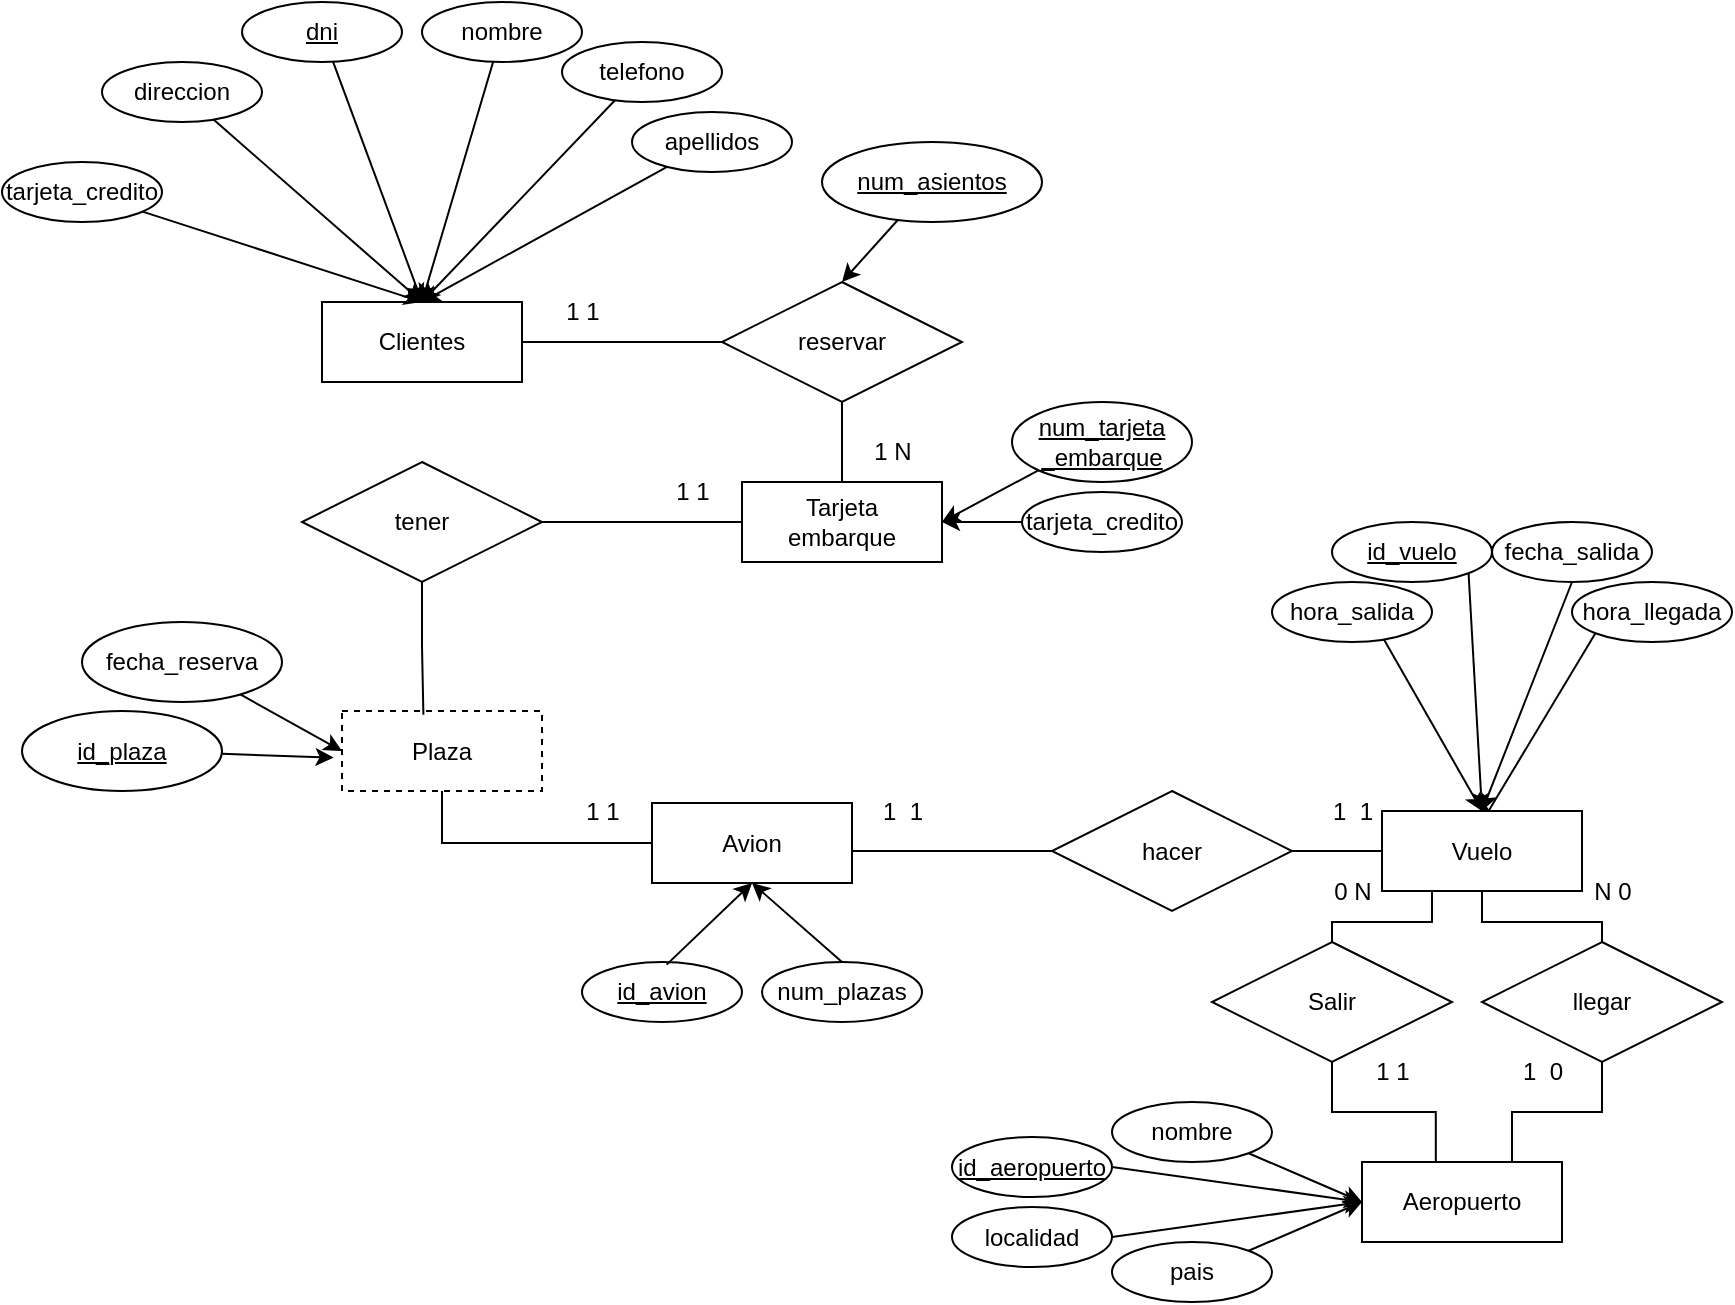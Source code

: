 <mxfile version="22.0.4" type="github">
  <diagram id="R2lEEEUBdFMjLlhIrx00" name="Page-1">
    <mxGraphModel dx="2188" dy="730" grid="1" gridSize="10" guides="1" tooltips="1" connect="1" arrows="1" fold="1" page="1" pageScale="1" pageWidth="850" pageHeight="1100" math="0" shadow="0" extFonts="Permanent Marker^https://fonts.googleapis.com/css?family=Permanent+Marker">
      <root>
        <mxCell id="0" />
        <mxCell id="1" parent="0" />
        <mxCell id="2jiFzWGauxY_XOc7GJdC-2" value="Clientes" style="whiteSpace=wrap;html=1;align=center;" parent="1" vertex="1">
          <mxGeometry x="100" y="240" width="100" height="40" as="geometry" />
        </mxCell>
        <mxCell id="2jiFzWGauxY_XOc7GJdC-4" value="Tarjeta &lt;br&gt;embarque" style="whiteSpace=wrap;html=1;align=center;" parent="1" vertex="1">
          <mxGeometry x="310" y="330" width="100" height="40" as="geometry" />
        </mxCell>
        <mxCell id="2jiFzWGauxY_XOc7GJdC-5" value="Aeropuerto" style="whiteSpace=wrap;html=1;align=center;" parent="1" vertex="1">
          <mxGeometry x="620" y="670" width="100" height="40" as="geometry" />
        </mxCell>
        <mxCell id="2jiFzWGauxY_XOc7GJdC-6" value="Avion" style="whiteSpace=wrap;html=1;align=center;" parent="1" vertex="1">
          <mxGeometry x="265" y="490.5" width="100" height="40" as="geometry" />
        </mxCell>
        <mxCell id="qRf_m3_fmnxYI7FiQeoy-19" style="edgeStyle=orthogonalEdgeStyle;rounded=0;orthogonalLoop=1;jettySize=auto;html=1;exitX=0.5;exitY=1;exitDx=0;exitDy=0;entryX=0;entryY=0.5;entryDx=0;entryDy=0;startArrow=none;startFill=0;endArrow=none;endFill=0;" parent="1" source="2jiFzWGauxY_XOc7GJdC-7" target="2jiFzWGauxY_XOc7GJdC-6" edge="1">
          <mxGeometry relative="1" as="geometry" />
        </mxCell>
        <mxCell id="2jiFzWGauxY_XOc7GJdC-7" value="Plaza" style="whiteSpace=wrap;html=1;align=center;dashed=1;" parent="1" vertex="1">
          <mxGeometry x="110" y="444.5" width="100" height="40" as="geometry" />
        </mxCell>
        <mxCell id="lYEexqLNSPWDxcUZi8AM-1" style="rounded=0;orthogonalLoop=1;jettySize=auto;html=1;entryX=0.5;entryY=0;entryDx=0;entryDy=0;" parent="1" source="2jiFzWGauxY_XOc7GJdC-8" target="2jiFzWGauxY_XOc7GJdC-2" edge="1">
          <mxGeometry relative="1" as="geometry" />
        </mxCell>
        <mxCell id="2jiFzWGauxY_XOc7GJdC-8" value="dni" style="ellipse;whiteSpace=wrap;html=1;align=center;fontStyle=4" parent="1" vertex="1">
          <mxGeometry x="60" y="90" width="80" height="30" as="geometry" />
        </mxCell>
        <mxCell id="lYEexqLNSPWDxcUZi8AM-3" style="rounded=0;orthogonalLoop=1;jettySize=auto;html=1;entryX=0.5;entryY=0;entryDx=0;entryDy=0;" parent="1" source="2jiFzWGauxY_XOc7GJdC-9" target="2jiFzWGauxY_XOc7GJdC-2" edge="1">
          <mxGeometry relative="1" as="geometry" />
        </mxCell>
        <mxCell id="2jiFzWGauxY_XOc7GJdC-9" value="nombre" style="ellipse;whiteSpace=wrap;html=1;align=center;" parent="1" vertex="1">
          <mxGeometry x="150" y="90" width="80" height="30" as="geometry" />
        </mxCell>
        <mxCell id="lYEexqLNSPWDxcUZi8AM-5" style="rounded=0;orthogonalLoop=1;jettySize=auto;html=1;entryX=0.5;entryY=0;entryDx=0;entryDy=0;" parent="1" source="2jiFzWGauxY_XOc7GJdC-11" target="2jiFzWGauxY_XOc7GJdC-2" edge="1">
          <mxGeometry relative="1" as="geometry" />
        </mxCell>
        <mxCell id="2jiFzWGauxY_XOc7GJdC-11" value="apellidos" style="ellipse;whiteSpace=wrap;html=1;align=center;" parent="1" vertex="1">
          <mxGeometry x="255" y="145" width="80" height="30" as="geometry" />
        </mxCell>
        <mxCell id="lYEexqLNSPWDxcUZi8AM-2" style="rounded=0;orthogonalLoop=1;jettySize=auto;html=1;entryX=0.5;entryY=0;entryDx=0;entryDy=0;" parent="1" source="2jiFzWGauxY_XOc7GJdC-12" target="2jiFzWGauxY_XOc7GJdC-2" edge="1">
          <mxGeometry relative="1" as="geometry" />
        </mxCell>
        <mxCell id="2jiFzWGauxY_XOc7GJdC-12" value="direccion" style="ellipse;whiteSpace=wrap;html=1;align=center;" parent="1" vertex="1">
          <mxGeometry x="-10" y="120" width="80" height="30" as="geometry" />
        </mxCell>
        <mxCell id="lYEexqLNSPWDxcUZi8AM-4" style="rounded=0;orthogonalLoop=1;jettySize=auto;html=1;entryX=0.5;entryY=0;entryDx=0;entryDy=0;" parent="1" source="2jiFzWGauxY_XOc7GJdC-13" target="2jiFzWGauxY_XOc7GJdC-2" edge="1">
          <mxGeometry relative="1" as="geometry" />
        </mxCell>
        <mxCell id="2jiFzWGauxY_XOc7GJdC-13" value="telefono" style="ellipse;whiteSpace=wrap;html=1;align=center;" parent="1" vertex="1">
          <mxGeometry x="220" y="110" width="80" height="30" as="geometry" />
        </mxCell>
        <mxCell id="lYEexqLNSPWDxcUZi8AM-6" style="rounded=0;orthogonalLoop=1;jettySize=auto;html=1;entryX=0.5;entryY=0;entryDx=0;entryDy=0;" parent="1" source="2jiFzWGauxY_XOc7GJdC-14" target="2jiFzWGauxY_XOc7GJdC-2" edge="1">
          <mxGeometry relative="1" as="geometry" />
        </mxCell>
        <mxCell id="2jiFzWGauxY_XOc7GJdC-14" value="tarjeta_credito" style="ellipse;whiteSpace=wrap;html=1;align=center;" parent="1" vertex="1">
          <mxGeometry x="-60" y="170" width="80" height="30" as="geometry" />
        </mxCell>
        <mxCell id="lYEexqLNSPWDxcUZi8AM-8" style="rounded=0;orthogonalLoop=1;jettySize=auto;html=1;entryX=0.5;entryY=0;entryDx=0;entryDy=0;" parent="1" source="2jiFzWGauxY_XOc7GJdC-15" target="lYEexqLNSPWDxcUZi8AM-7" edge="1">
          <mxGeometry relative="1" as="geometry" />
        </mxCell>
        <mxCell id="2jiFzWGauxY_XOc7GJdC-15" value="num_asientos" style="ellipse;whiteSpace=wrap;html=1;align=center;fontStyle=4" parent="1" vertex="1">
          <mxGeometry x="350" y="160" width="110" height="40" as="geometry" />
        </mxCell>
        <mxCell id="lYEexqLNSPWDxcUZi8AM-9" style="rounded=0;orthogonalLoop=1;jettySize=auto;html=1;entryX=0;entryY=0.5;entryDx=0;entryDy=0;" parent="1" source="2jiFzWGauxY_XOc7GJdC-16" target="2jiFzWGauxY_XOc7GJdC-7" edge="1">
          <mxGeometry relative="1" as="geometry" />
        </mxCell>
        <mxCell id="2jiFzWGauxY_XOc7GJdC-16" value="fecha_reserva" style="ellipse;whiteSpace=wrap;html=1;align=center;" parent="1" vertex="1">
          <mxGeometry x="-20" y="400" width="100" height="40" as="geometry" />
        </mxCell>
        <mxCell id="qRf_m3_fmnxYI7FiQeoy-16" style="rounded=0;orthogonalLoop=1;jettySize=auto;html=1;exitX=0;exitY=1;exitDx=0;exitDy=0;entryX=1;entryY=0.5;entryDx=0;entryDy=0;" parent="1" source="2jiFzWGauxY_XOc7GJdC-17" target="2jiFzWGauxY_XOc7GJdC-4" edge="1">
          <mxGeometry relative="1" as="geometry" />
        </mxCell>
        <mxCell id="2jiFzWGauxY_XOc7GJdC-17" value="num_tarjeta&lt;br&gt;_embarque" style="ellipse;whiteSpace=wrap;html=1;align=center;fontStyle=4" parent="1" vertex="1">
          <mxGeometry x="445" y="290" width="90" height="40" as="geometry" />
        </mxCell>
        <mxCell id="qRf_m3_fmnxYI7FiQeoy-17" style="rounded=0;orthogonalLoop=1;jettySize=auto;html=1;exitX=0;exitY=0.5;exitDx=0;exitDy=0;entryX=1;entryY=0.5;entryDx=0;entryDy=0;" parent="1" source="2jiFzWGauxY_XOc7GJdC-20" target="2jiFzWGauxY_XOc7GJdC-4" edge="1">
          <mxGeometry relative="1" as="geometry" />
        </mxCell>
        <mxCell id="2jiFzWGauxY_XOc7GJdC-20" value="tarjeta_credito" style="ellipse;whiteSpace=wrap;html=1;align=center;" parent="1" vertex="1">
          <mxGeometry x="450" y="335" width="80" height="30" as="geometry" />
        </mxCell>
        <mxCell id="2jiFzWGauxY_XOc7GJdC-21" value="id_avion&lt;br&gt;" style="ellipse;whiteSpace=wrap;html=1;align=center;fontStyle=4" parent="1" vertex="1">
          <mxGeometry x="230" y="570" width="80" height="30" as="geometry" />
        </mxCell>
        <mxCell id="qRf_m3_fmnxYI7FiQeoy-21" style="rounded=0;orthogonalLoop=1;jettySize=auto;html=1;exitX=0.5;exitY=0;exitDx=0;exitDy=0;entryX=0.5;entryY=1;entryDx=0;entryDy=0;" parent="1" source="2jiFzWGauxY_XOc7GJdC-22" target="2jiFzWGauxY_XOc7GJdC-6" edge="1">
          <mxGeometry relative="1" as="geometry" />
        </mxCell>
        <mxCell id="2jiFzWGauxY_XOc7GJdC-22" value="num_plazas" style="ellipse;whiteSpace=wrap;html=1;align=center;" parent="1" vertex="1">
          <mxGeometry x="320" y="570" width="80" height="30" as="geometry" />
        </mxCell>
        <mxCell id="qRf_m3_fmnxYI7FiQeoy-32" style="rounded=0;orthogonalLoop=1;jettySize=auto;html=1;exitX=1;exitY=0.5;exitDx=0;exitDy=0;entryX=0;entryY=0.5;entryDx=0;entryDy=0;" parent="1" source="2jiFzWGauxY_XOc7GJdC-23" target="2jiFzWGauxY_XOc7GJdC-5" edge="1">
          <mxGeometry relative="1" as="geometry" />
        </mxCell>
        <mxCell id="2jiFzWGauxY_XOc7GJdC-23" value="localidad" style="ellipse;whiteSpace=wrap;html=1;align=center;fontStyle=0" parent="1" vertex="1">
          <mxGeometry x="415" y="692.5" width="80" height="30" as="geometry" />
        </mxCell>
        <mxCell id="2jiFzWGauxY_XOc7GJdC-24" value="pais" style="ellipse;whiteSpace=wrap;html=1;align=center;" parent="1" vertex="1">
          <mxGeometry x="495" y="710" width="80" height="30" as="geometry" />
        </mxCell>
        <mxCell id="qRf_m3_fmnxYI7FiQeoy-29" style="rounded=0;orthogonalLoop=1;jettySize=auto;html=1;exitX=1;exitY=0.5;exitDx=0;exitDy=0;entryX=0;entryY=0.5;entryDx=0;entryDy=0;" parent="1" source="2jiFzWGauxY_XOc7GJdC-25" target="2jiFzWGauxY_XOc7GJdC-5" edge="1">
          <mxGeometry relative="1" as="geometry" />
        </mxCell>
        <mxCell id="2jiFzWGauxY_XOc7GJdC-25" value="id_aeropuerto" style="ellipse;whiteSpace=wrap;html=1;align=center;fontStyle=4" parent="1" vertex="1">
          <mxGeometry x="415" y="657.5" width="80" height="30" as="geometry" />
        </mxCell>
        <mxCell id="qRf_m3_fmnxYI7FiQeoy-30" style="rounded=0;orthogonalLoop=1;jettySize=auto;html=1;exitX=1;exitY=1;exitDx=0;exitDy=0;" parent="1" source="2jiFzWGauxY_XOc7GJdC-26" edge="1">
          <mxGeometry relative="1" as="geometry">
            <mxPoint x="620" y="690" as="targetPoint" />
          </mxGeometry>
        </mxCell>
        <mxCell id="2jiFzWGauxY_XOc7GJdC-26" value="nombre" style="ellipse;whiteSpace=wrap;html=1;align=center;" parent="1" vertex="1">
          <mxGeometry x="495" y="640" width="80" height="30" as="geometry" />
        </mxCell>
        <mxCell id="qRf_m3_fmnxYI7FiQeoy-26" style="rounded=0;orthogonalLoop=1;jettySize=auto;html=1;exitX=0.698;exitY=0.952;exitDx=0;exitDy=0;exitPerimeter=0;entryX=0.5;entryY=0;entryDx=0;entryDy=0;" parent="1" source="2jiFzWGauxY_XOc7GJdC-27" target="qRf_m3_fmnxYI7FiQeoy-7" edge="1">
          <mxGeometry relative="1" as="geometry" />
        </mxCell>
        <mxCell id="2jiFzWGauxY_XOc7GJdC-27" value="hora_salida" style="ellipse;whiteSpace=wrap;html=1;align=center;fontStyle=0" parent="1" vertex="1">
          <mxGeometry x="575" y="380" width="80" height="30" as="geometry" />
        </mxCell>
        <mxCell id="qRf_m3_fmnxYI7FiQeoy-23" style="rounded=0;orthogonalLoop=1;jettySize=auto;html=1;exitX=0;exitY=1;exitDx=0;exitDy=0;" parent="1" source="2jiFzWGauxY_XOc7GJdC-28" edge="1">
          <mxGeometry relative="1" as="geometry">
            <mxPoint x="680" y="500" as="targetPoint" />
          </mxGeometry>
        </mxCell>
        <mxCell id="2jiFzWGauxY_XOc7GJdC-28" value="hora_llegada" style="ellipse;whiteSpace=wrap;html=1;align=center;" parent="1" vertex="1">
          <mxGeometry x="725" y="380" width="80" height="30" as="geometry" />
        </mxCell>
        <mxCell id="qRf_m3_fmnxYI7FiQeoy-25" style="rounded=0;orthogonalLoop=1;jettySize=auto;html=1;exitX=1;exitY=1;exitDx=0;exitDy=0;entryX=0.5;entryY=0;entryDx=0;entryDy=0;" parent="1" source="2jiFzWGauxY_XOc7GJdC-29" target="qRf_m3_fmnxYI7FiQeoy-7" edge="1">
          <mxGeometry relative="1" as="geometry" />
        </mxCell>
        <mxCell id="2jiFzWGauxY_XOc7GJdC-29" value="id_vuelo" style="ellipse;whiteSpace=wrap;html=1;align=center;fontStyle=4" parent="1" vertex="1">
          <mxGeometry x="605" y="350" width="80" height="30" as="geometry" />
        </mxCell>
        <mxCell id="qRf_m3_fmnxYI7FiQeoy-22" style="rounded=0;orthogonalLoop=1;jettySize=auto;html=1;exitX=0.5;exitY=1;exitDx=0;exitDy=0;entryX=0.5;entryY=0;entryDx=0;entryDy=0;" parent="1" source="2jiFzWGauxY_XOc7GJdC-30" target="qRf_m3_fmnxYI7FiQeoy-7" edge="1">
          <mxGeometry relative="1" as="geometry" />
        </mxCell>
        <mxCell id="2jiFzWGauxY_XOc7GJdC-30" value="fecha_salida" style="ellipse;whiteSpace=wrap;html=1;align=center;" parent="1" vertex="1">
          <mxGeometry x="685" y="350" width="80" height="30" as="geometry" />
        </mxCell>
        <mxCell id="lYEexqLNSPWDxcUZi8AM-10" style="edgeStyle=orthogonalEdgeStyle;rounded=0;orthogonalLoop=1;jettySize=auto;html=1;entryX=1;entryY=0.5;entryDx=0;entryDy=0;startArrow=none;startFill=0;endArrow=none;endFill=0;" parent="1" source="lYEexqLNSPWDxcUZi8AM-7" target="2jiFzWGauxY_XOc7GJdC-2" edge="1">
          <mxGeometry relative="1" as="geometry" />
        </mxCell>
        <mxCell id="lYEexqLNSPWDxcUZi8AM-11" style="edgeStyle=orthogonalEdgeStyle;rounded=0;orthogonalLoop=1;jettySize=auto;html=1;entryX=0.5;entryY=0;entryDx=0;entryDy=0;startArrow=none;startFill=0;endArrow=none;endFill=0;" parent="1" source="lYEexqLNSPWDxcUZi8AM-7" target="2jiFzWGauxY_XOc7GJdC-4" edge="1">
          <mxGeometry relative="1" as="geometry" />
        </mxCell>
        <mxCell id="lYEexqLNSPWDxcUZi8AM-7" value="reservar" style="shape=rhombus;perimeter=rhombusPerimeter;whiteSpace=wrap;html=1;align=center;" parent="1" vertex="1">
          <mxGeometry x="300" y="230" width="120" height="60" as="geometry" />
        </mxCell>
        <mxCell id="qRf_m3_fmnxYI7FiQeoy-9" style="edgeStyle=orthogonalEdgeStyle;rounded=0;orthogonalLoop=1;jettySize=auto;html=1;entryX=0;entryY=0.5;entryDx=0;entryDy=0;startArrow=none;startFill=0;endArrow=none;endFill=0;" parent="1" source="lYEexqLNSPWDxcUZi8AM-14" target="qRf_m3_fmnxYI7FiQeoy-7" edge="1">
          <mxGeometry relative="1" as="geometry" />
        </mxCell>
        <mxCell id="lYEexqLNSPWDxcUZi8AM-14" value="hacer" style="shape=rhombus;perimeter=rhombusPerimeter;whiteSpace=wrap;html=1;align=center;" parent="1" vertex="1">
          <mxGeometry x="465" y="484.5" width="120" height="60" as="geometry" />
        </mxCell>
        <mxCell id="lYEexqLNSPWDxcUZi8AM-26" style="edgeStyle=orthogonalEdgeStyle;rounded=0;orthogonalLoop=1;jettySize=auto;html=1;startArrow=none;startFill=0;endArrow=none;endFill=0;" parent="1" source="lYEexqLNSPWDxcUZi8AM-15" target="2jiFzWGauxY_XOc7GJdC-4" edge="1">
          <mxGeometry relative="1" as="geometry" />
        </mxCell>
        <mxCell id="lYEexqLNSPWDxcUZi8AM-15" value="tener" style="shape=rhombus;perimeter=rhombusPerimeter;whiteSpace=wrap;html=1;align=center;" parent="1" vertex="1">
          <mxGeometry x="90" y="320" width="120" height="60" as="geometry" />
        </mxCell>
        <mxCell id="lYEexqLNSPWDxcUZi8AM-16" value="1 N" style="text;html=1;align=center;verticalAlign=middle;resizable=0;points=[];autosize=1;strokeColor=none;fillColor=none;" parent="1" vertex="1">
          <mxGeometry x="365" y="300" width="40" height="30" as="geometry" />
        </mxCell>
        <mxCell id="lYEexqLNSPWDxcUZi8AM-17" value="1 1" style="text;html=1;align=center;verticalAlign=middle;resizable=0;points=[];autosize=1;strokeColor=none;fillColor=none;" parent="1" vertex="1">
          <mxGeometry x="210" y="230" width="40" height="30" as="geometry" />
        </mxCell>
        <mxCell id="lYEexqLNSPWDxcUZi8AM-19" style="rounded=0;orthogonalLoop=1;jettySize=auto;html=1;entryX=-0.042;entryY=0.582;entryDx=0;entryDy=0;entryPerimeter=0;" parent="1" source="lYEexqLNSPWDxcUZi8AM-18" target="2jiFzWGauxY_XOc7GJdC-7" edge="1">
          <mxGeometry relative="1" as="geometry" />
        </mxCell>
        <mxCell id="lYEexqLNSPWDxcUZi8AM-18" value="id_plaza" style="ellipse;whiteSpace=wrap;html=1;align=center;fontStyle=4" parent="1" vertex="1">
          <mxGeometry x="-50" y="444.5" width="100" height="40" as="geometry" />
        </mxCell>
        <mxCell id="qRf_m3_fmnxYI7FiQeoy-5" style="edgeStyle=orthogonalEdgeStyle;rounded=0;orthogonalLoop=1;jettySize=auto;html=1;entryX=0.407;entryY=0.048;entryDx=0;entryDy=0;entryPerimeter=0;startArrow=none;startFill=0;endArrow=none;endFill=0;" parent="1" source="lYEexqLNSPWDxcUZi8AM-15" target="2jiFzWGauxY_XOc7GJdC-7" edge="1">
          <mxGeometry relative="1" as="geometry" />
        </mxCell>
        <mxCell id="qRf_m3_fmnxYI7FiQeoy-12" style="edgeStyle=orthogonalEdgeStyle;rounded=0;orthogonalLoop=1;jettySize=auto;html=1;entryX=0.5;entryY=0;entryDx=0;entryDy=0;startArrow=none;startFill=0;endArrow=none;endFill=0;" parent="1" source="qRf_m3_fmnxYI7FiQeoy-7" target="qRf_m3_fmnxYI7FiQeoy-11" edge="1">
          <mxGeometry relative="1" as="geometry">
            <Array as="points">
              <mxPoint x="680" y="550" />
              <mxPoint x="740" y="550" />
            </Array>
          </mxGeometry>
        </mxCell>
        <mxCell id="qRf_m3_fmnxYI7FiQeoy-13" style="edgeStyle=orthogonalEdgeStyle;rounded=0;orthogonalLoop=1;jettySize=auto;html=1;exitX=0.25;exitY=1;exitDx=0;exitDy=0;startArrow=none;startFill=0;endArrow=none;endFill=0;" parent="1" source="qRf_m3_fmnxYI7FiQeoy-7" target="qRf_m3_fmnxYI7FiQeoy-10" edge="1">
          <mxGeometry relative="1" as="geometry">
            <Array as="points">
              <mxPoint x="655" y="550" />
              <mxPoint x="605" y="550" />
            </Array>
          </mxGeometry>
        </mxCell>
        <mxCell id="qRf_m3_fmnxYI7FiQeoy-7" value="Vuelo" style="whiteSpace=wrap;html=1;align=center;" parent="1" vertex="1">
          <mxGeometry x="630" y="494.5" width="100" height="40" as="geometry" />
        </mxCell>
        <mxCell id="qRf_m3_fmnxYI7FiQeoy-8" style="edgeStyle=orthogonalEdgeStyle;rounded=0;orthogonalLoop=1;jettySize=auto;html=1;entryX=0;entryY=0.5;entryDx=0;entryDy=0;startArrow=none;startFill=0;endArrow=none;endFill=0;" parent="1" source="2jiFzWGauxY_XOc7GJdC-6" target="lYEexqLNSPWDxcUZi8AM-14" edge="1">
          <mxGeometry relative="1" as="geometry">
            <Array as="points">
              <mxPoint x="415" y="515" />
            </Array>
          </mxGeometry>
        </mxCell>
        <mxCell id="qRf_m3_fmnxYI7FiQeoy-10" value="Salir" style="shape=rhombus;perimeter=rhombusPerimeter;whiteSpace=wrap;html=1;align=center;" parent="1" vertex="1">
          <mxGeometry x="545" y="560" width="120" height="60" as="geometry" />
        </mxCell>
        <mxCell id="qRf_m3_fmnxYI7FiQeoy-15" style="edgeStyle=orthogonalEdgeStyle;rounded=0;orthogonalLoop=1;jettySize=auto;html=1;entryX=0.75;entryY=0;entryDx=0;entryDy=0;startArrow=none;startFill=0;endArrow=none;endFill=0;" parent="1" source="qRf_m3_fmnxYI7FiQeoy-11" target="2jiFzWGauxY_XOc7GJdC-5" edge="1">
          <mxGeometry relative="1" as="geometry" />
        </mxCell>
        <mxCell id="qRf_m3_fmnxYI7FiQeoy-11" value="llegar" style="shape=rhombus;perimeter=rhombusPerimeter;whiteSpace=wrap;html=1;align=center;" parent="1" vertex="1">
          <mxGeometry x="680" y="560" width="120" height="60" as="geometry" />
        </mxCell>
        <mxCell id="qRf_m3_fmnxYI7FiQeoy-14" style="edgeStyle=orthogonalEdgeStyle;rounded=0;orthogonalLoop=1;jettySize=auto;html=1;entryX=0.369;entryY=0.005;entryDx=0;entryDy=0;entryPerimeter=0;startArrow=none;startFill=0;endArrow=none;endFill=0;" parent="1" source="qRf_m3_fmnxYI7FiQeoy-10" target="2jiFzWGauxY_XOc7GJdC-5" edge="1">
          <mxGeometry relative="1" as="geometry" />
        </mxCell>
        <mxCell id="qRf_m3_fmnxYI7FiQeoy-20" style="rounded=0;orthogonalLoop=1;jettySize=auto;html=1;exitX=0.529;exitY=0.044;exitDx=0;exitDy=0;entryX=0.5;entryY=1;entryDx=0;entryDy=0;exitPerimeter=0;" parent="1" source="2jiFzWGauxY_XOc7GJdC-21" target="2jiFzWGauxY_XOc7GJdC-6" edge="1">
          <mxGeometry relative="1" as="geometry" />
        </mxCell>
        <mxCell id="qRf_m3_fmnxYI7FiQeoy-31" style="rounded=0;orthogonalLoop=1;jettySize=auto;html=1;exitX=1;exitY=0;exitDx=0;exitDy=0;" parent="1" source="2jiFzWGauxY_XOc7GJdC-24" edge="1">
          <mxGeometry relative="1" as="geometry">
            <mxPoint x="620" y="690" as="targetPoint" />
          </mxGeometry>
        </mxCell>
        <mxCell id="qRf_m3_fmnxYI7FiQeoy-33" value="1 1" style="text;html=1;align=center;verticalAlign=middle;resizable=0;points=[];autosize=1;strokeColor=none;fillColor=none;" parent="1" vertex="1">
          <mxGeometry x="265" y="320" width="40" height="30" as="geometry" />
        </mxCell>
        <mxCell id="qRf_m3_fmnxYI7FiQeoy-36" value="1&amp;nbsp; 1" style="text;html=1;align=center;verticalAlign=middle;resizable=0;points=[];autosize=1;strokeColor=none;fillColor=none;" parent="1" vertex="1">
          <mxGeometry x="595" y="480" width="40" height="30" as="geometry" />
        </mxCell>
        <mxCell id="qRf_m3_fmnxYI7FiQeoy-37" value="1&amp;nbsp; 1" style="text;html=1;align=center;verticalAlign=middle;resizable=0;points=[];autosize=1;strokeColor=none;fillColor=none;" parent="1" vertex="1">
          <mxGeometry x="370" y="480" width="40" height="30" as="geometry" />
        </mxCell>
        <mxCell id="qRf_m3_fmnxYI7FiQeoy-38" value="1 1" style="text;html=1;align=center;verticalAlign=middle;resizable=0;points=[];autosize=1;strokeColor=none;fillColor=none;" parent="1" vertex="1">
          <mxGeometry x="615" y="610" width="40" height="30" as="geometry" />
        </mxCell>
        <mxCell id="qRf_m3_fmnxYI7FiQeoy-40" value="0 N" style="text;html=1;align=center;verticalAlign=middle;resizable=0;points=[];autosize=1;strokeColor=none;fillColor=none;" parent="1" vertex="1">
          <mxGeometry x="595" y="520" width="40" height="30" as="geometry" />
        </mxCell>
        <mxCell id="qRf_m3_fmnxYI7FiQeoy-41" value="1&amp;nbsp; 0" style="text;html=1;align=center;verticalAlign=middle;resizable=0;points=[];autosize=1;strokeColor=none;fillColor=none;" parent="1" vertex="1">
          <mxGeometry x="690" y="610" width="40" height="30" as="geometry" />
        </mxCell>
        <mxCell id="qRf_m3_fmnxYI7FiQeoy-42" value="N 0" style="text;html=1;align=center;verticalAlign=middle;resizable=0;points=[];autosize=1;strokeColor=none;fillColor=none;" parent="1" vertex="1">
          <mxGeometry x="725" y="520" width="40" height="30" as="geometry" />
        </mxCell>
        <mxCell id="qRf_m3_fmnxYI7FiQeoy-44" value="1 1" style="text;html=1;align=center;verticalAlign=middle;resizable=0;points=[];autosize=1;strokeColor=none;fillColor=none;" parent="1" vertex="1">
          <mxGeometry x="220" y="480" width="40" height="30" as="geometry" />
        </mxCell>
      </root>
    </mxGraphModel>
  </diagram>
</mxfile>
